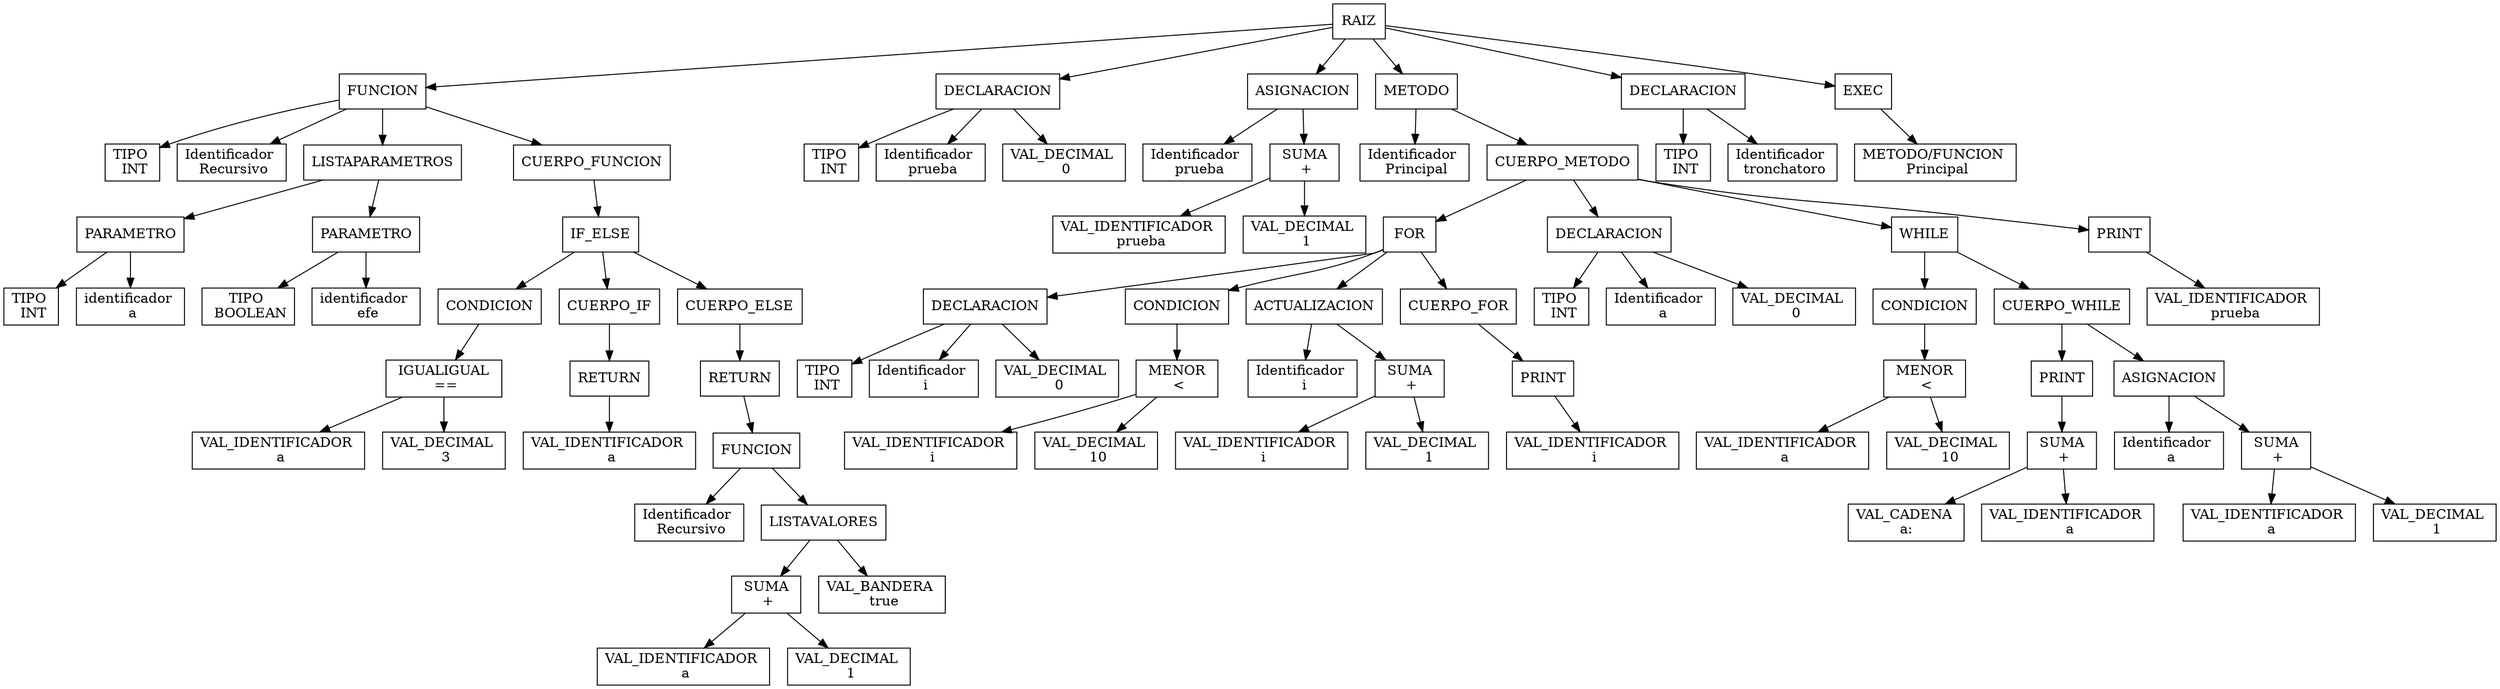 digraph G{node[shape="box"]Nodo0[label="RAIZ"];
Nodo1[label="FUNCION"];
Nodo0->Nodo1;
Nodo2[label="TIPO \n INT"];
Nodo1->Nodo2;
Nodo3[label="Identificador \n Recursivo"];
Nodo1->Nodo3;
Nodo4[label="LISTAPARAMETROS"];
Nodo1->Nodo4;
Nodo5[label="PARAMETRO"];
Nodo4->Nodo5;
Nodo6[label="TIPO \n INT"];
Nodo5->Nodo6;
Nodo7[label="identificador \n a"];
Nodo5->Nodo7;
Nodo8[label="PARAMETRO"];
Nodo4->Nodo8;
Nodo9[label="TIPO \n BOOLEAN"];
Nodo8->Nodo9;
Nodo10[label="identificador \n efe"];
Nodo8->Nodo10;
Nodo11[label="CUERPO_FUNCION"];
Nodo1->Nodo11;
Nodo12[label="IF_ELSE"];
Nodo11->Nodo12;
Nodo13[label="CONDICION"];
Nodo12->Nodo13;
Nodo14[label=" IGUALIGUAL \n =="];
Nodo13->Nodo14;
Nodo15[label="VAL_IDENTIFICADOR \n a"];
Nodo14->Nodo15;
Nodo16[label="VAL_DECIMAL \n 3"];
Nodo14->Nodo16;
Nodo17[label="CUERPO_IF"];
Nodo12->Nodo17;
Nodo18[label="RETURN"];
Nodo17->Nodo18;
Nodo19[label="VAL_IDENTIFICADOR \n a"];
Nodo18->Nodo19;
Nodo20[label="CUERPO_ELSE"];
Nodo12->Nodo20;
Nodo21[label="RETURN"];
Nodo20->Nodo21;
Nodo22[label="FUNCION"];
Nodo21->Nodo22;
Nodo23[label="Identificador \n Recursivo"];
Nodo22->Nodo23;
Nodo24[label="LISTAVALORES"];
Nodo22->Nodo24;
Nodo25[label=" SUMA \n +"];
Nodo24->Nodo25;
Nodo26[label="VAL_IDENTIFICADOR \n a"];
Nodo25->Nodo26;
Nodo27[label="VAL_DECIMAL \n 1"];
Nodo25->Nodo27;
Nodo28[label="VAL_BANDERA \n true"];
Nodo24->Nodo28;
Nodo29[label="DECLARACION"];
Nodo0->Nodo29;
Nodo30[label="TIPO \n INT"];
Nodo29->Nodo30;
Nodo31[label="Identificador \n prueba"];
Nodo29->Nodo31;
Nodo32[label="VAL_DECIMAL \n 0"];
Nodo29->Nodo32;
Nodo33[label="ASIGNACION"];
Nodo0->Nodo33;
Nodo34[label="Identificador \n prueba"];
Nodo33->Nodo34;
Nodo35[label=" SUMA \n +"];
Nodo33->Nodo35;
Nodo36[label="VAL_IDENTIFICADOR \n prueba"];
Nodo35->Nodo36;
Nodo37[label="VAL_DECIMAL \n 1"];
Nodo35->Nodo37;
Nodo38[label="METODO"];
Nodo0->Nodo38;
Nodo39[label="Identificador \n Principal"];
Nodo38->Nodo39;
Nodo40[label="CUERPO_METODO"];
Nodo38->Nodo40;
Nodo41[label="FOR"];
Nodo40->Nodo41;
Nodo42[label="DECLARACION"];
Nodo41->Nodo42;
Nodo43[label="TIPO \n INT"];
Nodo42->Nodo43;
Nodo44[label="Identificador \n i"];
Nodo42->Nodo44;
Nodo45[label="VAL_DECIMAL \n 0"];
Nodo42->Nodo45;
Nodo46[label="CONDICION"];
Nodo41->Nodo46;
Nodo47[label=" MENOR \n <"];
Nodo46->Nodo47;
Nodo48[label="VAL_IDENTIFICADOR \n i"];
Nodo47->Nodo48;
Nodo49[label="VAL_DECIMAL \n 10"];
Nodo47->Nodo49;
Nodo50[label="ACTUALIZACION"];
Nodo41->Nodo50;
Nodo51[label="Identificador \n i"];
Nodo50->Nodo51;
Nodo52[label=" SUMA \n +"];
Nodo50->Nodo52;
Nodo53[label="VAL_IDENTIFICADOR \n i"];
Nodo52->Nodo53;
Nodo54[label="VAL_DECIMAL \n 1"];
Nodo52->Nodo54;
Nodo55[label="CUERPO_FOR"];
Nodo41->Nodo55;
Nodo56[label="PRINT"];
Nodo55->Nodo56;
Nodo57[label="VAL_IDENTIFICADOR \n i"];
Nodo56->Nodo57;
Nodo58[label="DECLARACION"];
Nodo40->Nodo58;
Nodo59[label="TIPO \n INT"];
Nodo58->Nodo59;
Nodo60[label="Identificador \n a"];
Nodo58->Nodo60;
Nodo61[label="VAL_DECIMAL \n 0"];
Nodo58->Nodo61;
Nodo62[label="WHILE"];
Nodo40->Nodo62;
Nodo63[label="CONDICION"];
Nodo62->Nodo63;
Nodo64[label=" MENOR \n <"];
Nodo63->Nodo64;
Nodo65[label="VAL_IDENTIFICADOR \n a"];
Nodo64->Nodo65;
Nodo66[label="VAL_DECIMAL \n 10"];
Nodo64->Nodo66;
Nodo67[label="CUERPO_WHILE"];
Nodo62->Nodo67;
Nodo68[label="PRINT"];
Nodo67->Nodo68;
Nodo69[label=" SUMA \n +"];
Nodo68->Nodo69;
Nodo70[label="VAL_CADENA \n a: "];
Nodo69->Nodo70;
Nodo71[label="VAL_IDENTIFICADOR \n a"];
Nodo69->Nodo71;
Nodo72[label="ASIGNACION"];
Nodo67->Nodo72;
Nodo73[label="Identificador \n a"];
Nodo72->Nodo73;
Nodo74[label=" SUMA \n +"];
Nodo72->Nodo74;
Nodo75[label="VAL_IDENTIFICADOR \n a"];
Nodo74->Nodo75;
Nodo76[label="VAL_DECIMAL \n 1"];
Nodo74->Nodo76;
Nodo77[label="PRINT"];
Nodo40->Nodo77;
Nodo78[label="VAL_IDENTIFICADOR \n prueba"];
Nodo77->Nodo78;
Nodo79[label="DECLARACION"];
Nodo0->Nodo79;
Nodo80[label="TIPO \n INT"];
Nodo79->Nodo80;
Nodo81[label="Identificador \n tronchatoro"];
Nodo79->Nodo81;
Nodo82[label="EXEC"];
Nodo0->Nodo82;
Nodo83[label="METODO/FUNCION \n Principal"];
Nodo82->Nodo83;
}